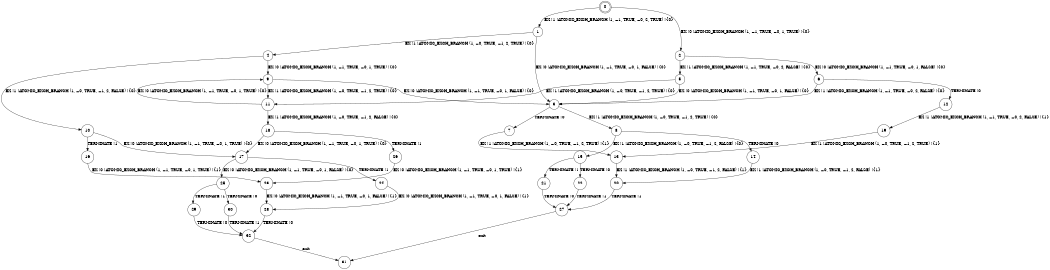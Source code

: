 digraph BCG {
size = "7, 10.5";
center = TRUE;
node [shape = circle];
0 [peripheries = 2];
0 -> 1 [label = "EX !1 !ATOMIC_EXCH_BRANCH (1, +1, TRUE, +0, 2, TRUE) !{0}"];
0 -> 2 [label = "EX !0 !ATOMIC_EXCH_BRANCH (1, +1, TRUE, +0, 1, TRUE) !{0}"];
1 -> 3 [label = "EX !0 !ATOMIC_EXCH_BRANCH (1, +1, TRUE, +0, 1, FALSE) !{0}"];
1 -> 4 [label = "EX !1 !ATOMIC_EXCH_BRANCH (1, +0, TRUE, +1, 2, TRUE) !{0}"];
2 -> 5 [label = "EX !1 !ATOMIC_EXCH_BRANCH (1, +1, TRUE, +0, 2, FALSE) !{0}"];
2 -> 6 [label = "EX !0 !ATOMIC_EXCH_BRANCH (1, +1, TRUE, +0, 1, FALSE) !{0}"];
3 -> 7 [label = "TERMINATE !0"];
3 -> 8 [label = "EX !1 !ATOMIC_EXCH_BRANCH (1, +0, TRUE, +1, 2, TRUE) !{0}"];
4 -> 9 [label = "EX !0 !ATOMIC_EXCH_BRANCH (1, +1, TRUE, +0, 1, TRUE) !{0}"];
4 -> 10 [label = "EX !1 !ATOMIC_EXCH_BRANCH (1, +0, TRUE, +1, 2, FALSE) !{0}"];
5 -> 11 [label = "EX !1 !ATOMIC_EXCH_BRANCH (1, +0, TRUE, +1, 2, TRUE) !{0}"];
5 -> 3 [label = "EX !0 !ATOMIC_EXCH_BRANCH (1, +1, TRUE, +0, 1, FALSE) !{0}"];
6 -> 12 [label = "TERMINATE !0"];
6 -> 3 [label = "EX !1 !ATOMIC_EXCH_BRANCH (1, +1, TRUE, +0, 2, FALSE) !{0}"];
7 -> 13 [label = "EX !1 !ATOMIC_EXCH_BRANCH (1, +0, TRUE, +1, 2, TRUE) !{1}"];
8 -> 14 [label = "TERMINATE !0"];
8 -> 15 [label = "EX !1 !ATOMIC_EXCH_BRANCH (1, +0, TRUE, +1, 2, FALSE) !{0}"];
9 -> 11 [label = "EX !1 !ATOMIC_EXCH_BRANCH (1, +0, TRUE, +1, 2, TRUE) !{0}"];
9 -> 3 [label = "EX !0 !ATOMIC_EXCH_BRANCH (1, +1, TRUE, +0, 1, FALSE) !{0}"];
10 -> 16 [label = "TERMINATE !1"];
10 -> 17 [label = "EX !0 !ATOMIC_EXCH_BRANCH (1, +1, TRUE, +0, 1, TRUE) !{0}"];
11 -> 18 [label = "EX !1 !ATOMIC_EXCH_BRANCH (1, +0, TRUE, +1, 2, FALSE) !{0}"];
11 -> 9 [label = "EX !0 !ATOMIC_EXCH_BRANCH (1, +1, TRUE, +0, 1, TRUE) !{0}"];
12 -> 19 [label = "EX !1 !ATOMIC_EXCH_BRANCH (1, +1, TRUE, +0, 2, FALSE) !{1}"];
13 -> 20 [label = "EX !1 !ATOMIC_EXCH_BRANCH (1, +0, TRUE, +1, 2, FALSE) !{1}"];
14 -> 20 [label = "EX !1 !ATOMIC_EXCH_BRANCH (1, +0, TRUE, +1, 2, FALSE) !{1}"];
15 -> 21 [label = "TERMINATE !1"];
15 -> 22 [label = "TERMINATE !0"];
16 -> 23 [label = "EX !0 !ATOMIC_EXCH_BRANCH (1, +1, TRUE, +0, 1, TRUE) !{1}"];
17 -> 24 [label = "TERMINATE !1"];
17 -> 25 [label = "EX !0 !ATOMIC_EXCH_BRANCH (1, +1, TRUE, +0, 1, FALSE) !{0}"];
18 -> 26 [label = "TERMINATE !1"];
18 -> 17 [label = "EX !0 !ATOMIC_EXCH_BRANCH (1, +1, TRUE, +0, 1, TRUE) !{0}"];
19 -> 13 [label = "EX !1 !ATOMIC_EXCH_BRANCH (1, +0, TRUE, +1, 2, TRUE) !{1}"];
20 -> 27 [label = "TERMINATE !1"];
21 -> 27 [label = "TERMINATE !0"];
22 -> 27 [label = "TERMINATE !1"];
23 -> 28 [label = "EX !0 !ATOMIC_EXCH_BRANCH (1, +1, TRUE, +0, 1, FALSE) !{1}"];
24 -> 28 [label = "EX !0 !ATOMIC_EXCH_BRANCH (1, +1, TRUE, +0, 1, FALSE) !{1}"];
25 -> 29 [label = "TERMINATE !1"];
25 -> 30 [label = "TERMINATE !0"];
26 -> 23 [label = "EX !0 !ATOMIC_EXCH_BRANCH (1, +1, TRUE, +0, 1, TRUE) !{1}"];
27 -> 31 [label = "exit"];
28 -> 32 [label = "TERMINATE !0"];
29 -> 32 [label = "TERMINATE !0"];
30 -> 32 [label = "TERMINATE !1"];
32 -> 31 [label = "exit"];
}
